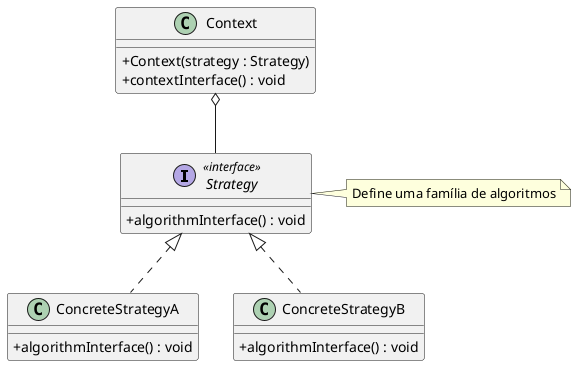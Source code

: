 @startuml Strategy
    skinparam classAttributeIconSize 0

    interface Strategy <<interface>> {
        +algorithmInterface() : void
    }

    class ConcreteStrategyA {
        +algorithmInterface() : void
    }

    class ConcreteStrategyB {
        +algorithmInterface() : void
    }

    class Context {
        +Context(strategy : Strategy)
        +contextInterface() : void
    }

    Strategy <|.. ConcreteStrategyA
    Strategy <|.. ConcreteStrategyB
    Context o-- Strategy
    note right of Strategy : Define uma família de algoritmos
@enduml
